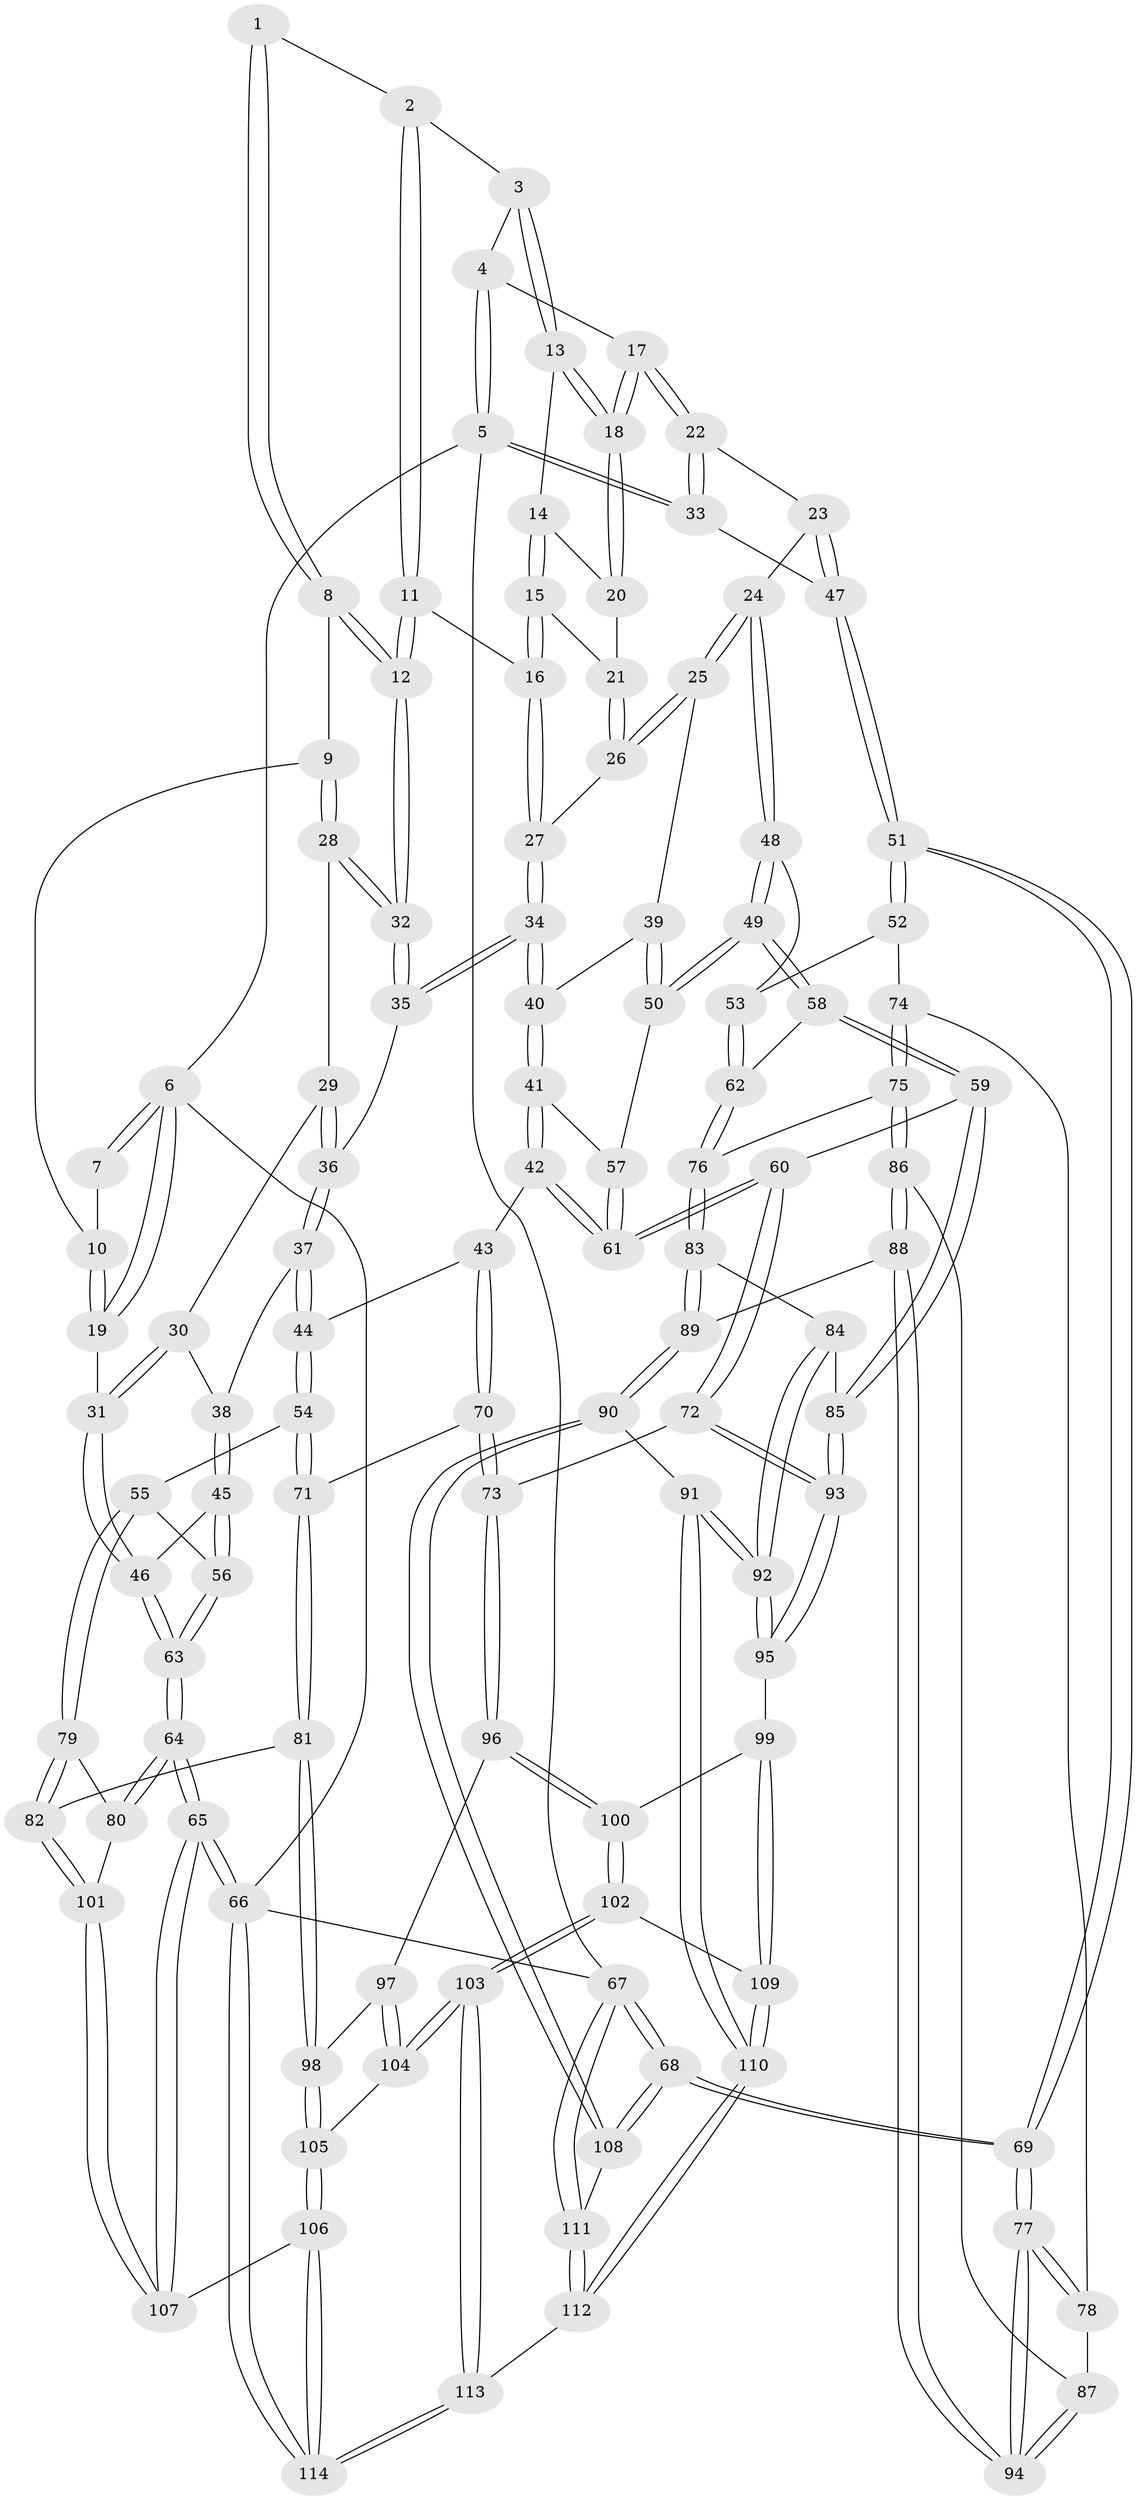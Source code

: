 // coarse degree distribution, {5: 0.0625, 3: 0.6875, 4: 0.1375, 2: 0.1125}
// Generated by graph-tools (version 1.1) at 2025/54/03/04/25 22:54:23]
// undirected, 114 vertices, 282 edges
graph export_dot {
  node [color=gray90,style=filled];
  1 [pos="+0.24183441270031486+0"];
  2 [pos="+0.41333372322835177+0"];
  3 [pos="+0.7459133614072588+0"];
  4 [pos="+0.8432222587562188+0"];
  5 [pos="+1+0"];
  6 [pos="+0+0"];
  7 [pos="+0.24135920379437886+0"];
  8 [pos="+0.25033612327544125+0.1272168279750558"];
  9 [pos="+0.17297662108987075+0.18315415078480873"];
  10 [pos="+0.13737675036482724+0.131903283869257"];
  11 [pos="+0.4549099874821498+0.14720258567928643"];
  12 [pos="+0.4090674809846086+0.19995541525494134"];
  13 [pos="+0.6397036797468465+0.07211731003137298"];
  14 [pos="+0.545608184772747+0.14212824648614453"];
  15 [pos="+0.5210128678371156+0.149427537301844"];
  16 [pos="+0.4912278787854038+0.15469373023701058"];
  17 [pos="+0.7494987313748284+0.1907952447150102"];
  18 [pos="+0.7055966387737852+0.17426993980800776"];
  19 [pos="+0+0"];
  20 [pos="+0.6674772587594654+0.1788683352504415"];
  21 [pos="+0.6294357767924728+0.21912212260332292"];
  22 [pos="+0.7963457861814541+0.2769231909608721"];
  23 [pos="+0.7924490882493267+0.32031453569082474"];
  24 [pos="+0.7907940500558378+0.32405678639915164"];
  25 [pos="+0.652508449244839+0.32435871287643636"];
  26 [pos="+0.6181562172731538+0.2917986373771343"];
  27 [pos="+0.5918831667949013+0.2789805038372088"];
  28 [pos="+0.1667788286105271+0.2185805879676477"];
  29 [pos="+0.16051458223071915+0.23450768440513292"];
  30 [pos="+0.10880754170563006+0.2566709253373732"];
  31 [pos="+0+0.21204265192765417"];
  32 [pos="+0.40467426127713646+0.21388816182766007"];
  33 [pos="+1+0"];
  34 [pos="+0.44827257365680967+0.35385431338180573"];
  35 [pos="+0.3927748947722781+0.2840539932583663"];
  36 [pos="+0.2698768502388103+0.3490804491255748"];
  37 [pos="+0.2527917276540978+0.3917271820925813"];
  38 [pos="+0.11258657987848779+0.3935210650863842"];
  39 [pos="+0.5675315656612486+0.41058229940081026"];
  40 [pos="+0.46846865782852515+0.3974210229587467"];
  41 [pos="+0.4391681578886892+0.4708960423519527"];
  42 [pos="+0.42659139891832537+0.4897452743494636"];
  43 [pos="+0.35534146759555196+0.5188392657006929"];
  44 [pos="+0.2684470939920166+0.49403641168833057"];
  45 [pos="+0.0663805398753247+0.43354147384171865"];
  46 [pos="+0+0.3261181933342289"];
  47 [pos="+1+0.28341839540796043"];
  48 [pos="+0.8090064472577948+0.41730443711677107"];
  49 [pos="+0.6482527221615942+0.5119105054053374"];
  50 [pos="+0.603303209040172+0.47491472354157277"];
  51 [pos="+1+0.5017108536192589"];
  52 [pos="+0.9273244609331944+0.5134008893892014"];
  53 [pos="+0.8157363601071664+0.42539408601938955"];
  54 [pos="+0.22823001560648787+0.5313743279158998"];
  55 [pos="+0.1193017085697611+0.559747619051635"];
  56 [pos="+0.11343870354057813+0.5572631734528071"];
  57 [pos="+0.5423868309993385+0.5124581163011008"];
  58 [pos="+0.646157491117597+0.5281694410036772"];
  59 [pos="+0.5738799398052777+0.6352349916680002"];
  60 [pos="+0.5254193406394045+0.6316874246261063"];
  61 [pos="+0.522616857140759+0.6251250413290913"];
  62 [pos="+0.7371202886643627+0.6151448851411748"];
  63 [pos="+0+0.6826297714849134"];
  64 [pos="+0+0.6840652060793686"];
  65 [pos="+0+0.8557271154379154"];
  66 [pos="+0+1"];
  67 [pos="+1+1"];
  68 [pos="+1+1"];
  69 [pos="+1+1"];
  70 [pos="+0.3821601526567585+0.6968935154734456"];
  71 [pos="+0.2846294705732787+0.7100579620830225"];
  72 [pos="+0.45753286995254006+0.6854406828844429"];
  73 [pos="+0.4091703519888772+0.7089511615522619"];
  74 [pos="+0.9223463091857873+0.5243535942809892"];
  75 [pos="+0.7680164359705435+0.6490601272478085"];
  76 [pos="+0.7461886719968782+0.6482152241782361"];
  77 [pos="+1+0.9311748795689901"];
  78 [pos="+0.9121568298090189+0.6057418157782043"];
  79 [pos="+0.1420414366364636+0.6736595618092277"];
  80 [pos="+0+0.727791054747655"];
  81 [pos="+0.2200412106472174+0.7580802249486741"];
  82 [pos="+0.20345691814767278+0.7588367990091247"];
  83 [pos="+0.7324994103199273+0.6612000478338701"];
  84 [pos="+0.7218095018103606+0.6656290109749038"];
  85 [pos="+0.6024518134685358+0.6642685505078979"];
  86 [pos="+0.8370362704373162+0.703058910612195"];
  87 [pos="+0.8898988493154665+0.6836759637547601"];
  88 [pos="+0.8158028125412382+0.7927785754739698"];
  89 [pos="+0.7804804940655081+0.8063021184409064"];
  90 [pos="+0.7188403351446226+0.8583403208742768"];
  91 [pos="+0.6690211156968899+0.8514249163704797"];
  92 [pos="+0.6636180190033298+0.8481583872658673"];
  93 [pos="+0.621465448370511+0.833814487932553"];
  94 [pos="+1+0.8734098533213933"];
  95 [pos="+0.6216888660392573+0.8345649314007806"];
  96 [pos="+0.41413721833497025+0.7343205218876677"];
  97 [pos="+0.39289487839029646+0.7823039473895055"];
  98 [pos="+0.29450180828026973+0.8701724541170508"];
  99 [pos="+0.6031907430075906+0.8425131285577746"];
  100 [pos="+0.47340022153329453+0.8138465869212388"];
  101 [pos="+0.13654629717720143+0.8161725877289862"];
  102 [pos="+0.41381267791083653+0.9579745663761045"];
  103 [pos="+0.3993408389021129+0.9677275761392097"];
  104 [pos="+0.38684064951884906+0.9528943356387505"];
  105 [pos="+0.2993760970415433+0.8881644569583038"];
  106 [pos="+0.14499567915123002+0.9850435242630485"];
  107 [pos="+0.11063326687297476+0.8999270266973904"];
  108 [pos="+0.7535719207804558+0.904321627001212"];
  109 [pos="+0.533449631387091+0.9297194304157661"];
  110 [pos="+0.6225736501278356+1"];
  111 [pos="+0.6937070266371682+1"];
  112 [pos="+0.6432380721858368+1"];
  113 [pos="+0.36332403504885574+1"];
  114 [pos="+0.13997136070046215+1"];
  1 -- 2;
  1 -- 8;
  1 -- 8;
  2 -- 3;
  2 -- 11;
  2 -- 11;
  3 -- 4;
  3 -- 13;
  3 -- 13;
  4 -- 5;
  4 -- 5;
  4 -- 17;
  5 -- 6;
  5 -- 33;
  5 -- 33;
  5 -- 67;
  6 -- 7;
  6 -- 7;
  6 -- 19;
  6 -- 19;
  6 -- 66;
  7 -- 10;
  8 -- 9;
  8 -- 12;
  8 -- 12;
  9 -- 10;
  9 -- 28;
  9 -- 28;
  10 -- 19;
  10 -- 19;
  11 -- 12;
  11 -- 12;
  11 -- 16;
  12 -- 32;
  12 -- 32;
  13 -- 14;
  13 -- 18;
  13 -- 18;
  14 -- 15;
  14 -- 15;
  14 -- 20;
  15 -- 16;
  15 -- 16;
  15 -- 21;
  16 -- 27;
  16 -- 27;
  17 -- 18;
  17 -- 18;
  17 -- 22;
  17 -- 22;
  18 -- 20;
  18 -- 20;
  19 -- 31;
  20 -- 21;
  21 -- 26;
  21 -- 26;
  22 -- 23;
  22 -- 33;
  22 -- 33;
  23 -- 24;
  23 -- 47;
  23 -- 47;
  24 -- 25;
  24 -- 25;
  24 -- 48;
  24 -- 48;
  25 -- 26;
  25 -- 26;
  25 -- 39;
  26 -- 27;
  27 -- 34;
  27 -- 34;
  28 -- 29;
  28 -- 32;
  28 -- 32;
  29 -- 30;
  29 -- 36;
  29 -- 36;
  30 -- 31;
  30 -- 31;
  30 -- 38;
  31 -- 46;
  31 -- 46;
  32 -- 35;
  32 -- 35;
  33 -- 47;
  34 -- 35;
  34 -- 35;
  34 -- 40;
  34 -- 40;
  35 -- 36;
  36 -- 37;
  36 -- 37;
  37 -- 38;
  37 -- 44;
  37 -- 44;
  38 -- 45;
  38 -- 45;
  39 -- 40;
  39 -- 50;
  39 -- 50;
  40 -- 41;
  40 -- 41;
  41 -- 42;
  41 -- 42;
  41 -- 57;
  42 -- 43;
  42 -- 61;
  42 -- 61;
  43 -- 44;
  43 -- 70;
  43 -- 70;
  44 -- 54;
  44 -- 54;
  45 -- 46;
  45 -- 56;
  45 -- 56;
  46 -- 63;
  46 -- 63;
  47 -- 51;
  47 -- 51;
  48 -- 49;
  48 -- 49;
  48 -- 53;
  49 -- 50;
  49 -- 50;
  49 -- 58;
  49 -- 58;
  50 -- 57;
  51 -- 52;
  51 -- 52;
  51 -- 69;
  51 -- 69;
  52 -- 53;
  52 -- 74;
  53 -- 62;
  53 -- 62;
  54 -- 55;
  54 -- 71;
  54 -- 71;
  55 -- 56;
  55 -- 79;
  55 -- 79;
  56 -- 63;
  56 -- 63;
  57 -- 61;
  57 -- 61;
  58 -- 59;
  58 -- 59;
  58 -- 62;
  59 -- 60;
  59 -- 85;
  59 -- 85;
  60 -- 61;
  60 -- 61;
  60 -- 72;
  60 -- 72;
  62 -- 76;
  62 -- 76;
  63 -- 64;
  63 -- 64;
  64 -- 65;
  64 -- 65;
  64 -- 80;
  64 -- 80;
  65 -- 66;
  65 -- 66;
  65 -- 107;
  65 -- 107;
  66 -- 114;
  66 -- 114;
  66 -- 67;
  67 -- 68;
  67 -- 68;
  67 -- 111;
  67 -- 111;
  68 -- 69;
  68 -- 69;
  68 -- 108;
  68 -- 108;
  69 -- 77;
  69 -- 77;
  70 -- 71;
  70 -- 73;
  70 -- 73;
  71 -- 81;
  71 -- 81;
  72 -- 73;
  72 -- 93;
  72 -- 93;
  73 -- 96;
  73 -- 96;
  74 -- 75;
  74 -- 75;
  74 -- 78;
  75 -- 76;
  75 -- 86;
  75 -- 86;
  76 -- 83;
  76 -- 83;
  77 -- 78;
  77 -- 78;
  77 -- 94;
  77 -- 94;
  78 -- 87;
  79 -- 80;
  79 -- 82;
  79 -- 82;
  80 -- 101;
  81 -- 82;
  81 -- 98;
  81 -- 98;
  82 -- 101;
  82 -- 101;
  83 -- 84;
  83 -- 89;
  83 -- 89;
  84 -- 85;
  84 -- 92;
  84 -- 92;
  85 -- 93;
  85 -- 93;
  86 -- 87;
  86 -- 88;
  86 -- 88;
  87 -- 94;
  87 -- 94;
  88 -- 89;
  88 -- 94;
  88 -- 94;
  89 -- 90;
  89 -- 90;
  90 -- 91;
  90 -- 108;
  90 -- 108;
  91 -- 92;
  91 -- 92;
  91 -- 110;
  91 -- 110;
  92 -- 95;
  92 -- 95;
  93 -- 95;
  93 -- 95;
  95 -- 99;
  96 -- 97;
  96 -- 100;
  96 -- 100;
  97 -- 98;
  97 -- 104;
  97 -- 104;
  98 -- 105;
  98 -- 105;
  99 -- 100;
  99 -- 109;
  99 -- 109;
  100 -- 102;
  100 -- 102;
  101 -- 107;
  101 -- 107;
  102 -- 103;
  102 -- 103;
  102 -- 109;
  103 -- 104;
  103 -- 104;
  103 -- 113;
  103 -- 113;
  104 -- 105;
  105 -- 106;
  105 -- 106;
  106 -- 107;
  106 -- 114;
  106 -- 114;
  108 -- 111;
  109 -- 110;
  109 -- 110;
  110 -- 112;
  110 -- 112;
  111 -- 112;
  111 -- 112;
  112 -- 113;
  113 -- 114;
  113 -- 114;
}
